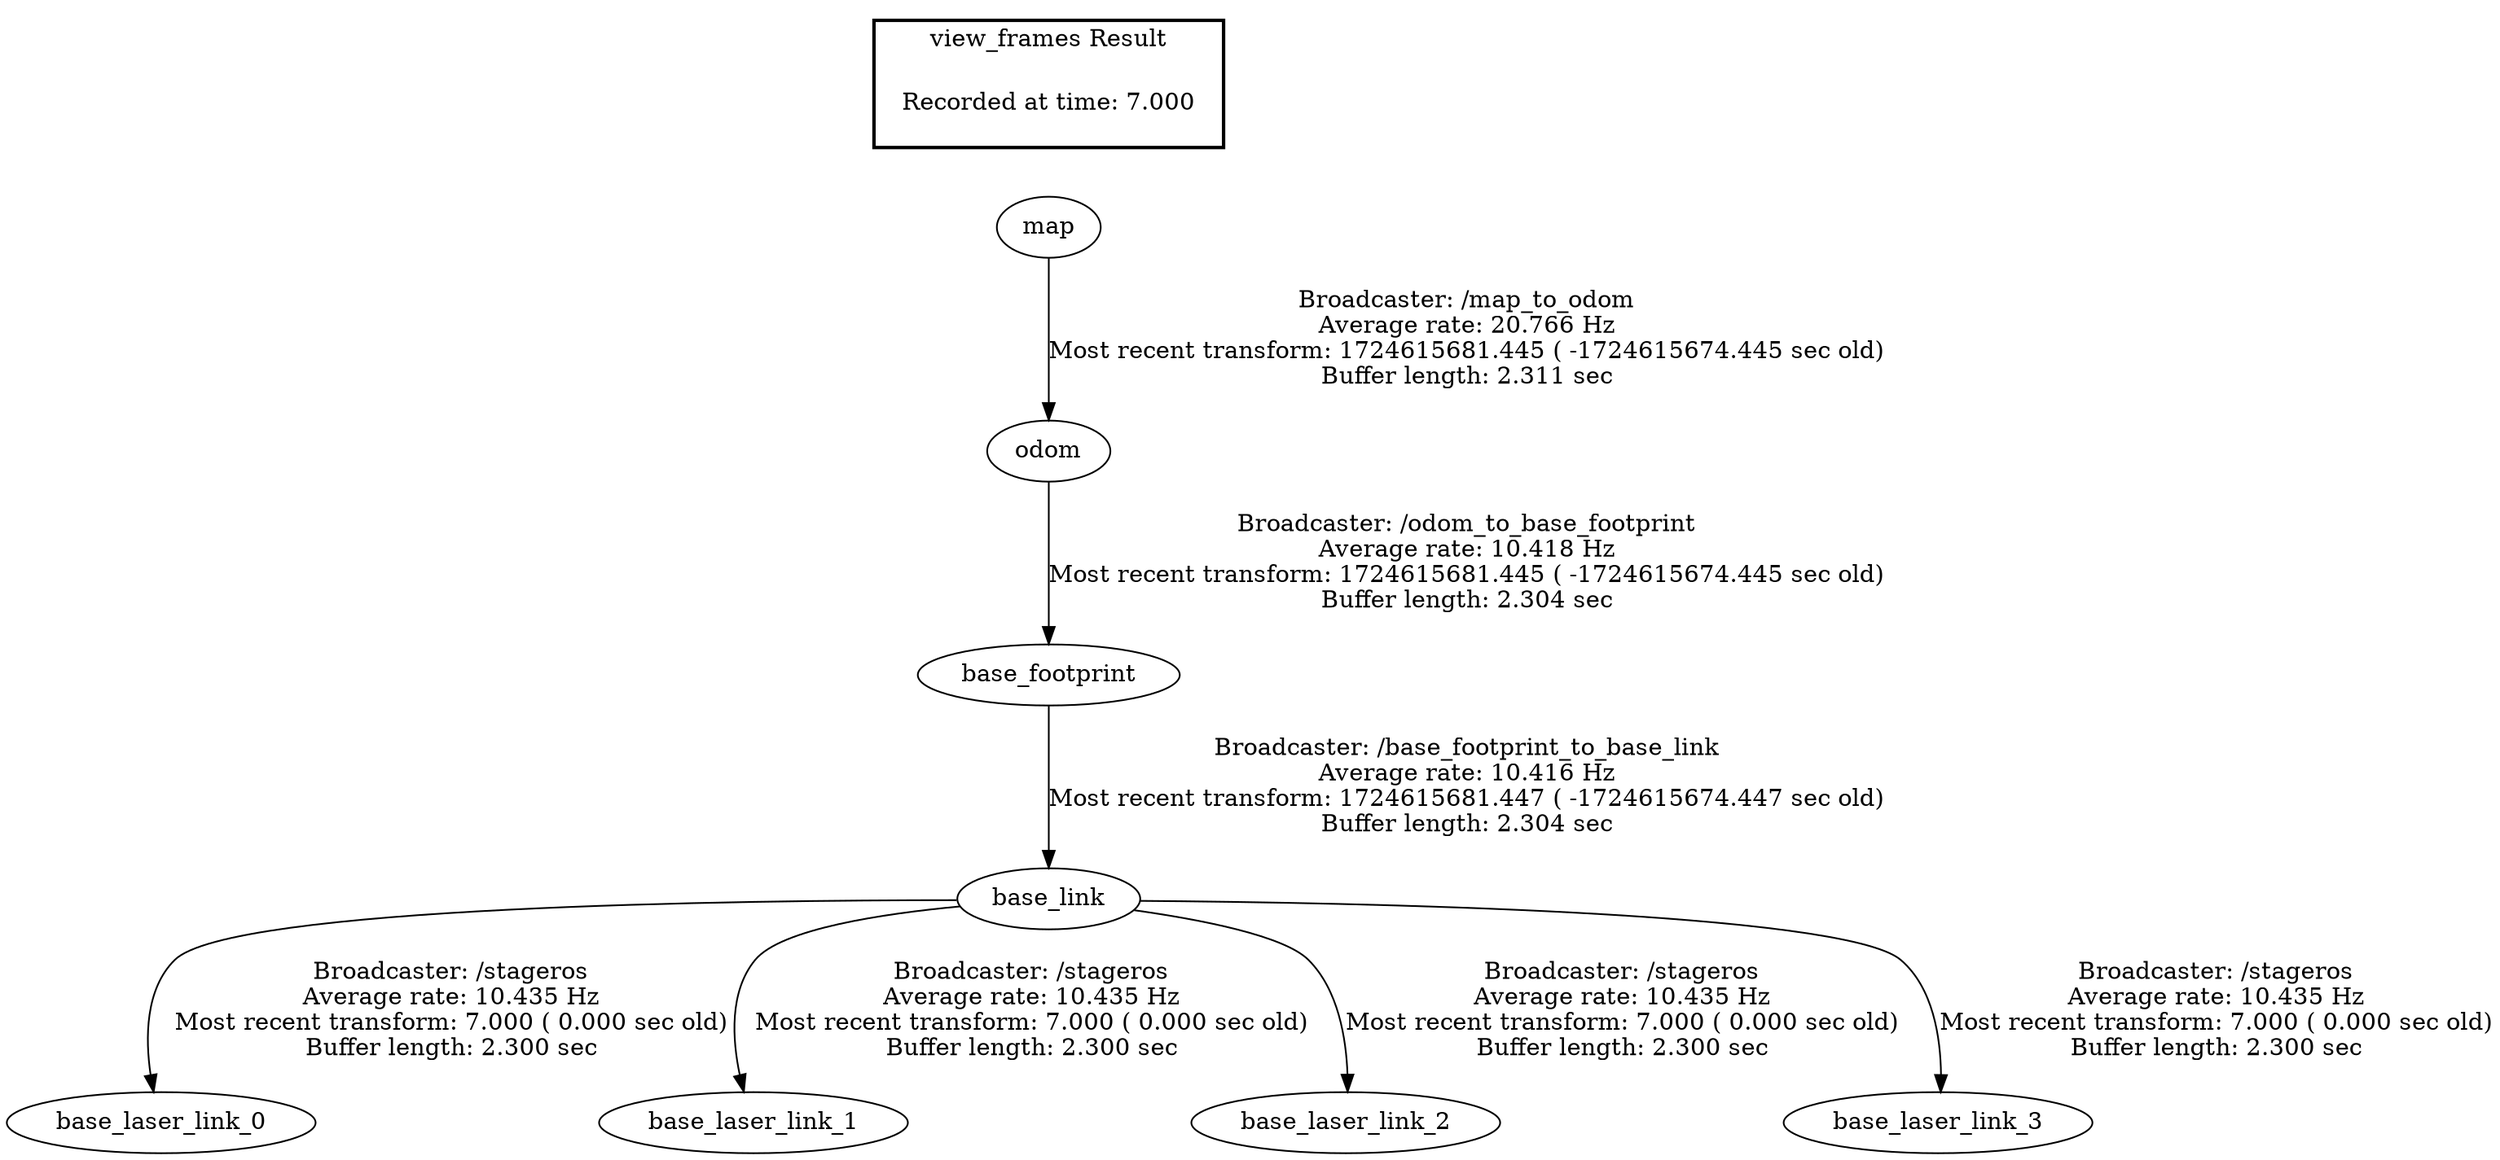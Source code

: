 digraph G {
"map" -> "odom"[label="Broadcaster: /map_to_odom\nAverage rate: 20.766 Hz\nMost recent transform: 1724615681.445 ( -1724615674.445 sec old)\nBuffer length: 2.311 sec\n"];
"odom" -> "base_footprint"[label="Broadcaster: /odom_to_base_footprint\nAverage rate: 10.418 Hz\nMost recent transform: 1724615681.445 ( -1724615674.445 sec old)\nBuffer length: 2.304 sec\n"];
"base_footprint" -> "base_link"[label="Broadcaster: /base_footprint_to_base_link\nAverage rate: 10.416 Hz\nMost recent transform: 1724615681.447 ( -1724615674.447 sec old)\nBuffer length: 2.304 sec\n"];
"base_link" -> "base_laser_link_0"[label="Broadcaster: /stageros\nAverage rate: 10.435 Hz\nMost recent transform: 7.000 ( 0.000 sec old)\nBuffer length: 2.300 sec\n"];
"base_link" -> "base_laser_link_1"[label="Broadcaster: /stageros\nAverage rate: 10.435 Hz\nMost recent transform: 7.000 ( 0.000 sec old)\nBuffer length: 2.300 sec\n"];
"base_link" -> "base_laser_link_2"[label="Broadcaster: /stageros\nAverage rate: 10.435 Hz\nMost recent transform: 7.000 ( 0.000 sec old)\nBuffer length: 2.300 sec\n"];
"base_link" -> "base_laser_link_3"[label="Broadcaster: /stageros\nAverage rate: 10.435 Hz\nMost recent transform: 7.000 ( 0.000 sec old)\nBuffer length: 2.300 sec\n"];
edge [style=invis];
 subgraph cluster_legend { style=bold; color=black; label ="view_frames Result";
"Recorded at time: 7.000"[ shape=plaintext ] ;
 }->"map";
}